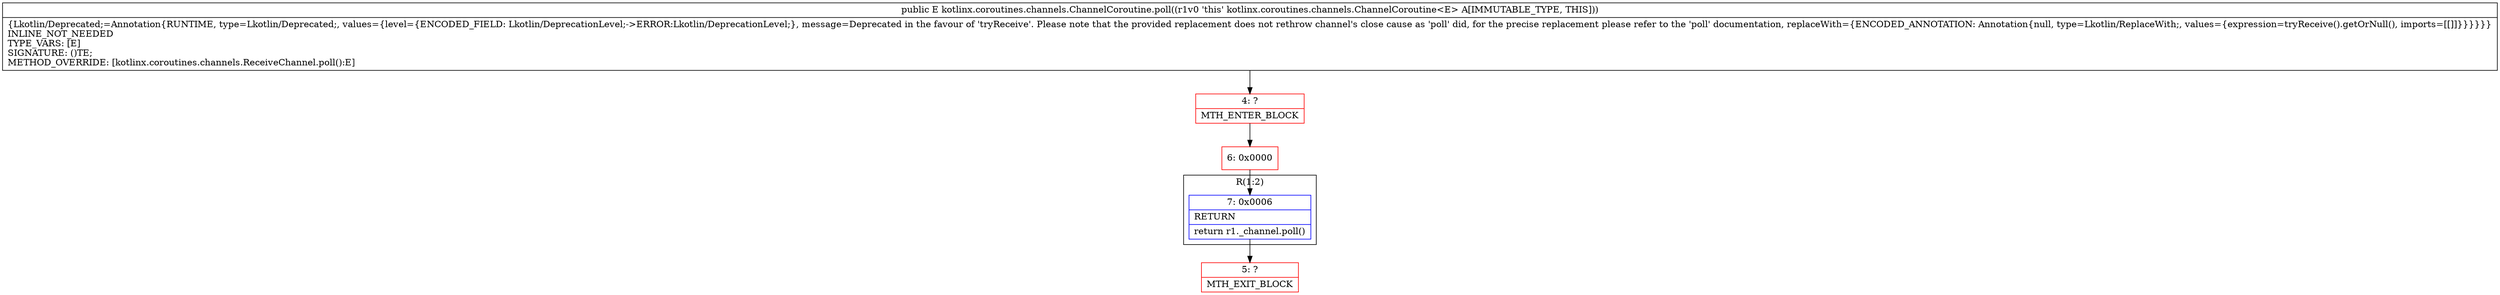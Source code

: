 digraph "CFG forkotlinx.coroutines.channels.ChannelCoroutine.poll()Ljava\/lang\/Object;" {
subgraph cluster_Region_1890622535 {
label = "R(1:2)";
node [shape=record,color=blue];
Node_7 [shape=record,label="{7\:\ 0x0006|RETURN\l|return r1._channel.poll()\l}"];
}
Node_4 [shape=record,color=red,label="{4\:\ ?|MTH_ENTER_BLOCK\l}"];
Node_6 [shape=record,color=red,label="{6\:\ 0x0000}"];
Node_5 [shape=record,color=red,label="{5\:\ ?|MTH_EXIT_BLOCK\l}"];
MethodNode[shape=record,label="{public E kotlinx.coroutines.channels.ChannelCoroutine.poll((r1v0 'this' kotlinx.coroutines.channels.ChannelCoroutine\<E\> A[IMMUTABLE_TYPE, THIS]))  | \{Lkotlin\/Deprecated;=Annotation\{RUNTIME, type=Lkotlin\/Deprecated;, values=\{level=\{ENCODED_FIELD: Lkotlin\/DeprecationLevel;\-\>ERROR:Lkotlin\/DeprecationLevel;\}, message=Deprecated in the favour of 'tryReceive'. Please note that the provided replacement does not rethrow channel's close cause as 'poll' did, for the precise replacement please refer to the 'poll' documentation, replaceWith=\{ENCODED_ANNOTATION: Annotation\{null, type=Lkotlin\/ReplaceWith;, values=\{expression=tryReceive().getOrNull(), imports=[[]]\}\}\}\}\}\}\lINLINE_NOT_NEEDED\lTYPE_VARS: [E]\lSIGNATURE: ()TE;\lMETHOD_OVERRIDE: [kotlinx.coroutines.channels.ReceiveChannel.poll():E]\l}"];
MethodNode -> Node_4;Node_7 -> Node_5;
Node_4 -> Node_6;
Node_6 -> Node_7;
}

